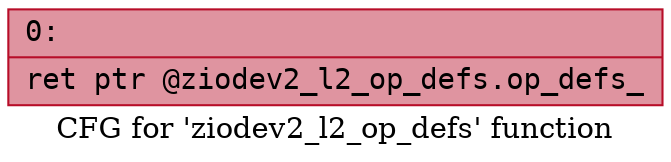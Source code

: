 digraph "CFG for 'ziodev2_l2_op_defs' function" {
	label="CFG for 'ziodev2_l2_op_defs' function";

	Node0x6000023aa3f0 [shape=record,color="#b70d28ff", style=filled, fillcolor="#b70d2870" fontname="Courier",label="{0:\l|  ret ptr @ziodev2_l2_op_defs.op_defs_\l}"];
}
